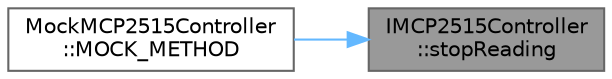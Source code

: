 digraph "IMCP2515Controller::stopReading"
{
 // LATEX_PDF_SIZE
  bgcolor="transparent";
  edge [fontname=Helvetica,fontsize=10,labelfontname=Helvetica,labelfontsize=10];
  node [fontname=Helvetica,fontsize=10,shape=box,height=0.2,width=0.4];
  rankdir="RL";
  Node1 [id="Node000001",label="IMCP2515Controller\l::stopReading",height=0.2,width=0.4,color="gray40", fillcolor="grey60", style="filled", fontcolor="black",tooltip=" "];
  Node1 -> Node2 [id="edge1_Node000001_Node000002",dir="back",color="steelblue1",style="solid",tooltip=" "];
  Node2 [id="Node000002",label="MockMCP2515Controller\l::MOCK_METHOD",height=0.2,width=0.4,color="grey40", fillcolor="white", style="filled",URL="$classMockMCP2515Controller.html#a20e2fee22f8a39b5f941df712a6519d2",tooltip=" "];
}
